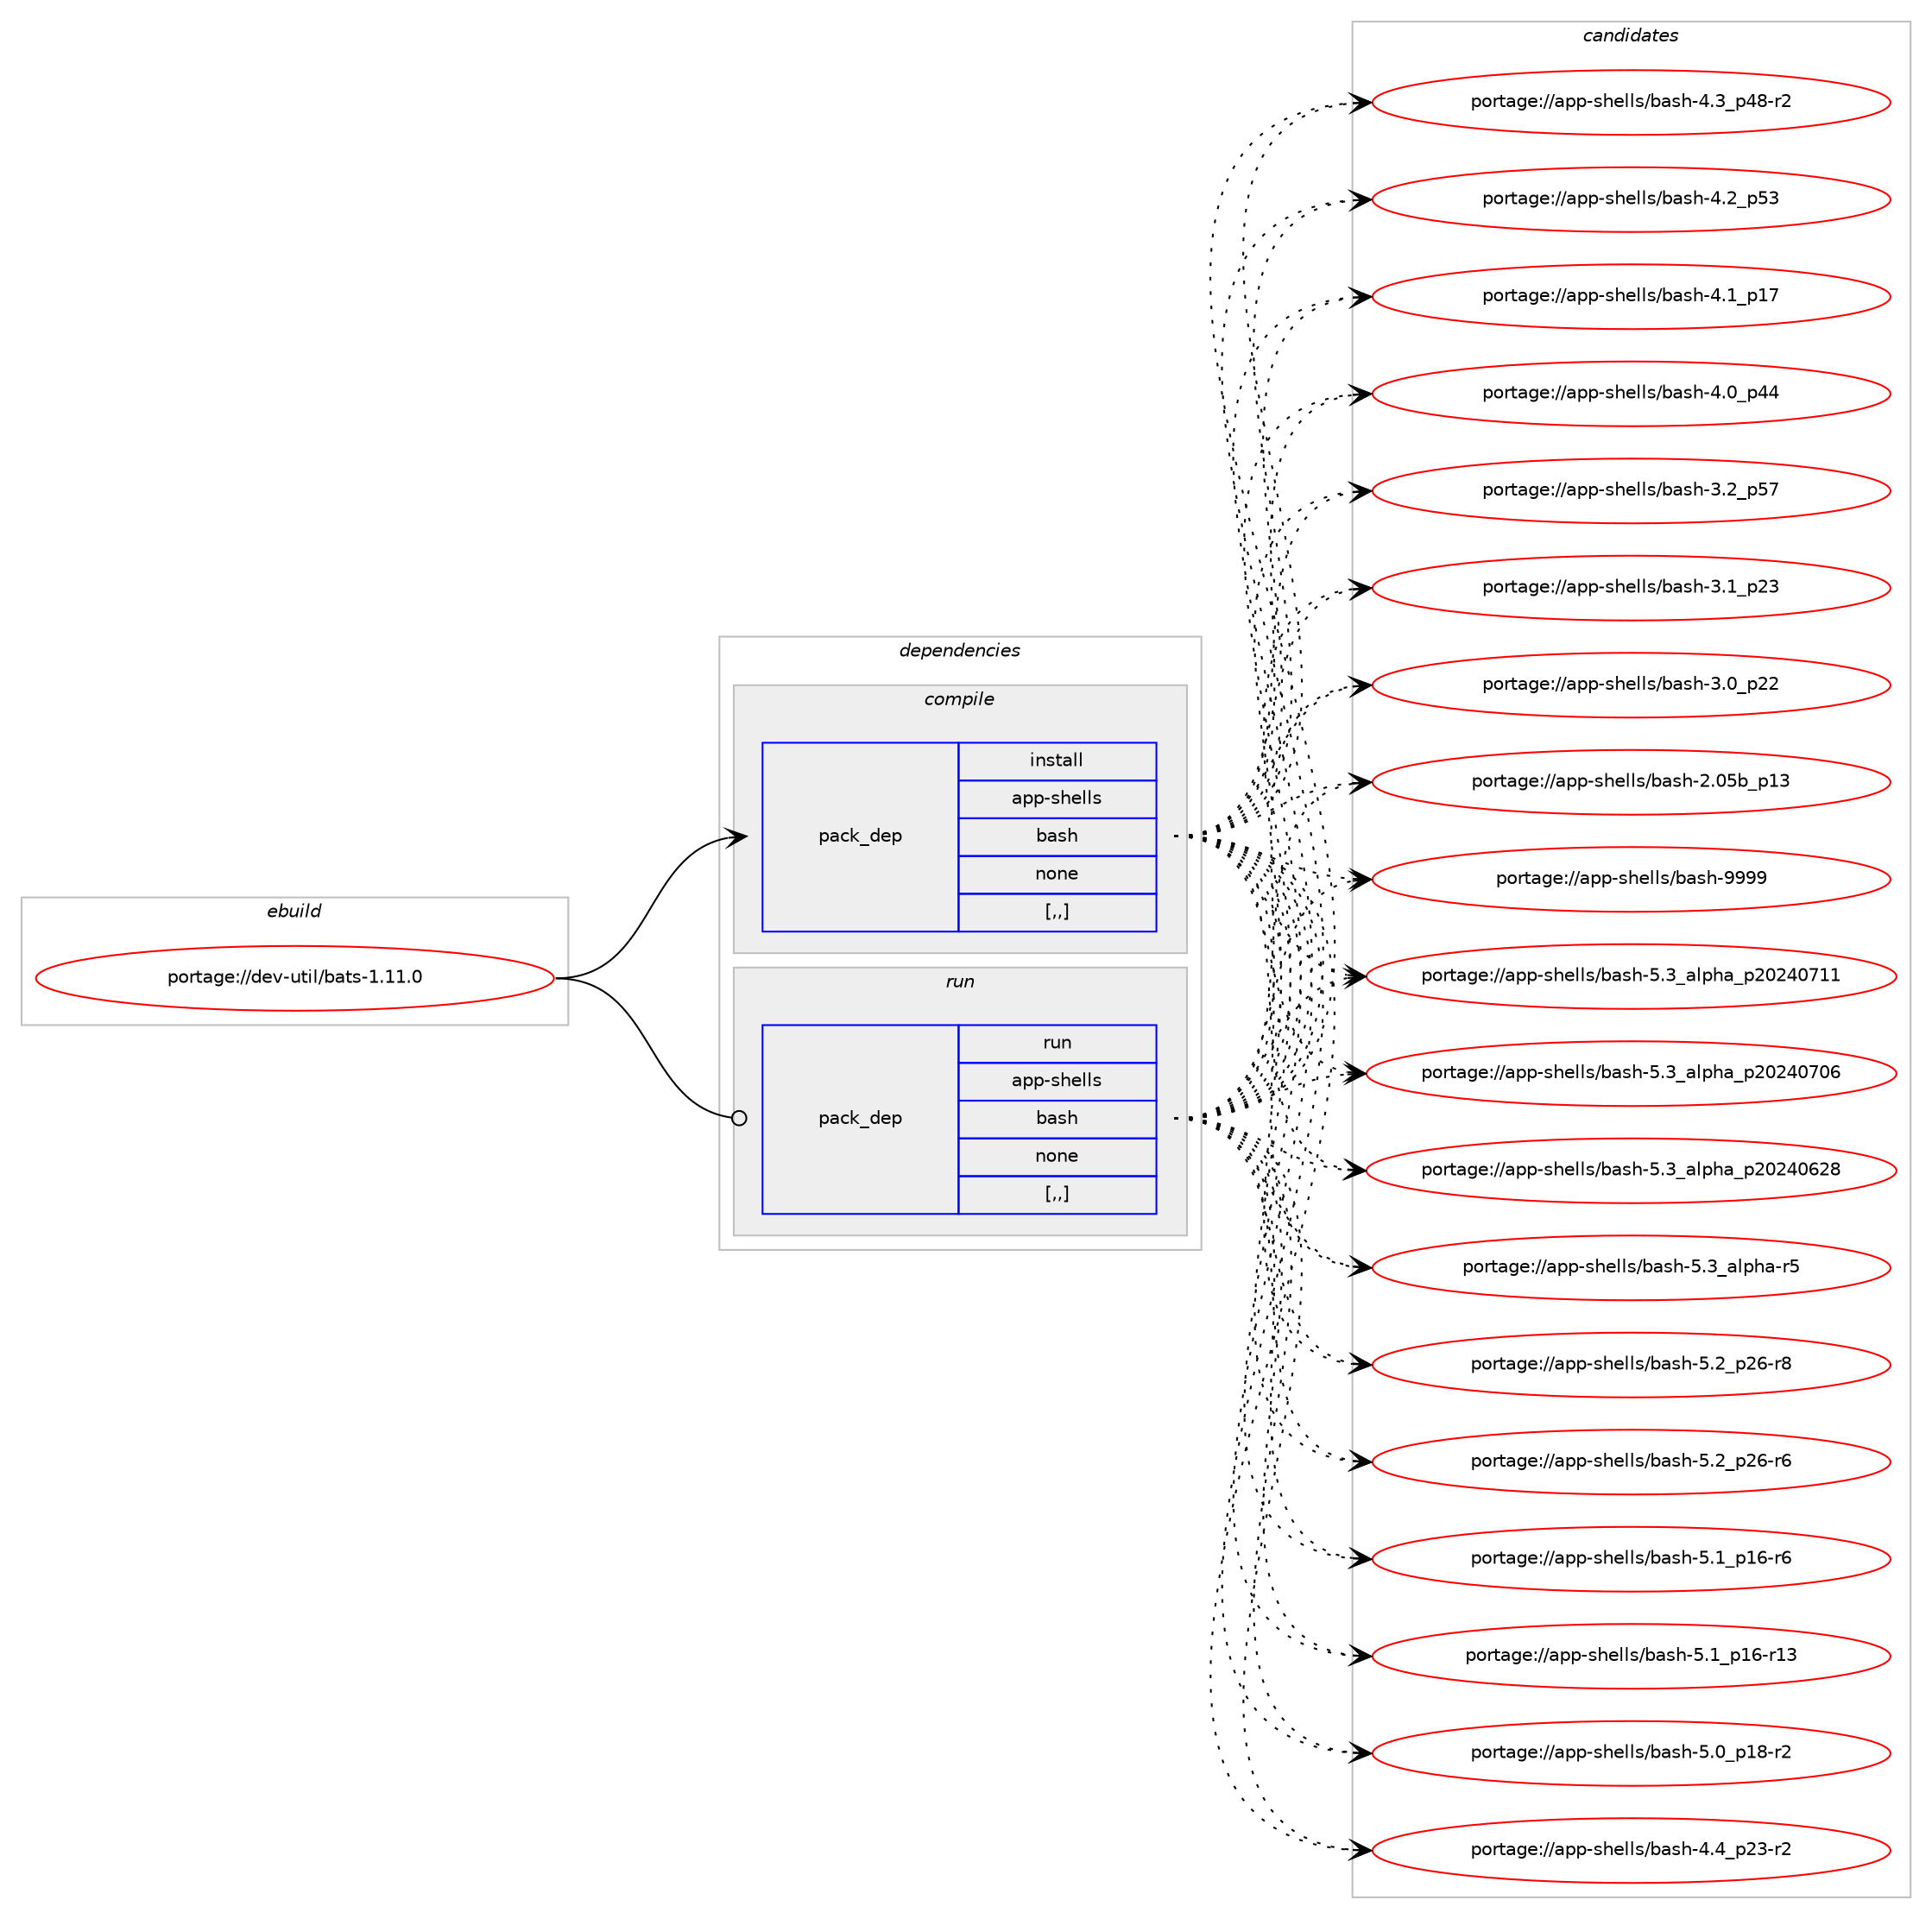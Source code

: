 digraph prolog {

# *************
# Graph options
# *************

newrank=true;
concentrate=true;
compound=true;
graph [rankdir=LR,fontname=Helvetica,fontsize=10,ranksep=1.5];#, ranksep=2.5, nodesep=0.2];
edge  [arrowhead=vee];
node  [fontname=Helvetica,fontsize=10];

# **********
# The ebuild
# **********

subgraph cluster_leftcol {
color=gray;
label=<<i>ebuild</i>>;
id [label="portage://dev-util/bats-1.11.0", color=red, width=4, href="../dev-util/bats-1.11.0.svg"];
}

# ****************
# The dependencies
# ****************

subgraph cluster_midcol {
color=gray;
label=<<i>dependencies</i>>;
subgraph cluster_compile {
fillcolor="#eeeeee";
style=filled;
label=<<i>compile</i>>;
subgraph pack149584 {
dependency210036 [label=<<TABLE BORDER="0" CELLBORDER="1" CELLSPACING="0" CELLPADDING="4" WIDTH="220"><TR><TD ROWSPAN="6" CELLPADDING="30">pack_dep</TD></TR><TR><TD WIDTH="110">install</TD></TR><TR><TD>app-shells</TD></TR><TR><TD>bash</TD></TR><TR><TD>none</TD></TR><TR><TD>[,,]</TD></TR></TABLE>>, shape=none, color=blue];
}
id:e -> dependency210036:w [weight=20,style="solid",arrowhead="vee"];
}
subgraph cluster_compileandrun {
fillcolor="#eeeeee";
style=filled;
label=<<i>compile and run</i>>;
}
subgraph cluster_run {
fillcolor="#eeeeee";
style=filled;
label=<<i>run</i>>;
subgraph pack149585 {
dependency210037 [label=<<TABLE BORDER="0" CELLBORDER="1" CELLSPACING="0" CELLPADDING="4" WIDTH="220"><TR><TD ROWSPAN="6" CELLPADDING="30">pack_dep</TD></TR><TR><TD WIDTH="110">run</TD></TR><TR><TD>app-shells</TD></TR><TR><TD>bash</TD></TR><TR><TD>none</TD></TR><TR><TD>[,,]</TD></TR></TABLE>>, shape=none, color=blue];
}
id:e -> dependency210037:w [weight=20,style="solid",arrowhead="odot"];
}
}

# **************
# The candidates
# **************

subgraph cluster_choices {
rank=same;
color=gray;
label=<<i>candidates</i>>;

subgraph choice149584 {
color=black;
nodesep=1;
choice97112112451151041011081081154798971151044557575757 [label="portage://app-shells/bash-9999", color=red, width=4,href="../app-shells/bash-9999.svg"];
choice971121124511510410110810811547989711510445534651959710811210497951125048505248554949 [label="portage://app-shells/bash-5.3_alpha_p20240711", color=red, width=4,href="../app-shells/bash-5.3_alpha_p20240711.svg"];
choice971121124511510410110810811547989711510445534651959710811210497951125048505248554854 [label="portage://app-shells/bash-5.3_alpha_p20240706", color=red, width=4,href="../app-shells/bash-5.3_alpha_p20240706.svg"];
choice971121124511510410110810811547989711510445534651959710811210497951125048505248545056 [label="portage://app-shells/bash-5.3_alpha_p20240628", color=red, width=4,href="../app-shells/bash-5.3_alpha_p20240628.svg"];
choice9711211245115104101108108115479897115104455346519597108112104974511453 [label="portage://app-shells/bash-5.3_alpha-r5", color=red, width=4,href="../app-shells/bash-5.3_alpha-r5.svg"];
choice9711211245115104101108108115479897115104455346509511250544511456 [label="portage://app-shells/bash-5.2_p26-r8", color=red, width=4,href="../app-shells/bash-5.2_p26-r8.svg"];
choice9711211245115104101108108115479897115104455346509511250544511454 [label="portage://app-shells/bash-5.2_p26-r6", color=red, width=4,href="../app-shells/bash-5.2_p26-r6.svg"];
choice9711211245115104101108108115479897115104455346499511249544511454 [label="portage://app-shells/bash-5.1_p16-r6", color=red, width=4,href="../app-shells/bash-5.1_p16-r6.svg"];
choice971121124511510410110810811547989711510445534649951124954451144951 [label="portage://app-shells/bash-5.1_p16-r13", color=red, width=4,href="../app-shells/bash-5.1_p16-r13.svg"];
choice9711211245115104101108108115479897115104455346489511249564511450 [label="portage://app-shells/bash-5.0_p18-r2", color=red, width=4,href="../app-shells/bash-5.0_p18-r2.svg"];
choice9711211245115104101108108115479897115104455246529511250514511450 [label="portage://app-shells/bash-4.4_p23-r2", color=red, width=4,href="../app-shells/bash-4.4_p23-r2.svg"];
choice9711211245115104101108108115479897115104455246519511252564511450 [label="portage://app-shells/bash-4.3_p48-r2", color=red, width=4,href="../app-shells/bash-4.3_p48-r2.svg"];
choice971121124511510410110810811547989711510445524650951125351 [label="portage://app-shells/bash-4.2_p53", color=red, width=4,href="../app-shells/bash-4.2_p53.svg"];
choice971121124511510410110810811547989711510445524649951124955 [label="portage://app-shells/bash-4.1_p17", color=red, width=4,href="../app-shells/bash-4.1_p17.svg"];
choice971121124511510410110810811547989711510445524648951125252 [label="portage://app-shells/bash-4.0_p44", color=red, width=4,href="../app-shells/bash-4.0_p44.svg"];
choice971121124511510410110810811547989711510445514650951125355 [label="portage://app-shells/bash-3.2_p57", color=red, width=4,href="../app-shells/bash-3.2_p57.svg"];
choice971121124511510410110810811547989711510445514649951125051 [label="portage://app-shells/bash-3.1_p23", color=red, width=4,href="../app-shells/bash-3.1_p23.svg"];
choice971121124511510410110810811547989711510445514648951125050 [label="portage://app-shells/bash-3.0_p22", color=red, width=4,href="../app-shells/bash-3.0_p22.svg"];
choice9711211245115104101108108115479897115104455046485398951124951 [label="portage://app-shells/bash-2.05b_p13", color=red, width=4,href="../app-shells/bash-2.05b_p13.svg"];
dependency210036:e -> choice97112112451151041011081081154798971151044557575757:w [style=dotted,weight="100"];
dependency210036:e -> choice971121124511510410110810811547989711510445534651959710811210497951125048505248554949:w [style=dotted,weight="100"];
dependency210036:e -> choice971121124511510410110810811547989711510445534651959710811210497951125048505248554854:w [style=dotted,weight="100"];
dependency210036:e -> choice971121124511510410110810811547989711510445534651959710811210497951125048505248545056:w [style=dotted,weight="100"];
dependency210036:e -> choice9711211245115104101108108115479897115104455346519597108112104974511453:w [style=dotted,weight="100"];
dependency210036:e -> choice9711211245115104101108108115479897115104455346509511250544511456:w [style=dotted,weight="100"];
dependency210036:e -> choice9711211245115104101108108115479897115104455346509511250544511454:w [style=dotted,weight="100"];
dependency210036:e -> choice9711211245115104101108108115479897115104455346499511249544511454:w [style=dotted,weight="100"];
dependency210036:e -> choice971121124511510410110810811547989711510445534649951124954451144951:w [style=dotted,weight="100"];
dependency210036:e -> choice9711211245115104101108108115479897115104455346489511249564511450:w [style=dotted,weight="100"];
dependency210036:e -> choice9711211245115104101108108115479897115104455246529511250514511450:w [style=dotted,weight="100"];
dependency210036:e -> choice9711211245115104101108108115479897115104455246519511252564511450:w [style=dotted,weight="100"];
dependency210036:e -> choice971121124511510410110810811547989711510445524650951125351:w [style=dotted,weight="100"];
dependency210036:e -> choice971121124511510410110810811547989711510445524649951124955:w [style=dotted,weight="100"];
dependency210036:e -> choice971121124511510410110810811547989711510445524648951125252:w [style=dotted,weight="100"];
dependency210036:e -> choice971121124511510410110810811547989711510445514650951125355:w [style=dotted,weight="100"];
dependency210036:e -> choice971121124511510410110810811547989711510445514649951125051:w [style=dotted,weight="100"];
dependency210036:e -> choice971121124511510410110810811547989711510445514648951125050:w [style=dotted,weight="100"];
dependency210036:e -> choice9711211245115104101108108115479897115104455046485398951124951:w [style=dotted,weight="100"];
}
subgraph choice149585 {
color=black;
nodesep=1;
choice97112112451151041011081081154798971151044557575757 [label="portage://app-shells/bash-9999", color=red, width=4,href="../app-shells/bash-9999.svg"];
choice971121124511510410110810811547989711510445534651959710811210497951125048505248554949 [label="portage://app-shells/bash-5.3_alpha_p20240711", color=red, width=4,href="../app-shells/bash-5.3_alpha_p20240711.svg"];
choice971121124511510410110810811547989711510445534651959710811210497951125048505248554854 [label="portage://app-shells/bash-5.3_alpha_p20240706", color=red, width=4,href="../app-shells/bash-5.3_alpha_p20240706.svg"];
choice971121124511510410110810811547989711510445534651959710811210497951125048505248545056 [label="portage://app-shells/bash-5.3_alpha_p20240628", color=red, width=4,href="../app-shells/bash-5.3_alpha_p20240628.svg"];
choice9711211245115104101108108115479897115104455346519597108112104974511453 [label="portage://app-shells/bash-5.3_alpha-r5", color=red, width=4,href="../app-shells/bash-5.3_alpha-r5.svg"];
choice9711211245115104101108108115479897115104455346509511250544511456 [label="portage://app-shells/bash-5.2_p26-r8", color=red, width=4,href="../app-shells/bash-5.2_p26-r8.svg"];
choice9711211245115104101108108115479897115104455346509511250544511454 [label="portage://app-shells/bash-5.2_p26-r6", color=red, width=4,href="../app-shells/bash-5.2_p26-r6.svg"];
choice9711211245115104101108108115479897115104455346499511249544511454 [label="portage://app-shells/bash-5.1_p16-r6", color=red, width=4,href="../app-shells/bash-5.1_p16-r6.svg"];
choice971121124511510410110810811547989711510445534649951124954451144951 [label="portage://app-shells/bash-5.1_p16-r13", color=red, width=4,href="../app-shells/bash-5.1_p16-r13.svg"];
choice9711211245115104101108108115479897115104455346489511249564511450 [label="portage://app-shells/bash-5.0_p18-r2", color=red, width=4,href="../app-shells/bash-5.0_p18-r2.svg"];
choice9711211245115104101108108115479897115104455246529511250514511450 [label="portage://app-shells/bash-4.4_p23-r2", color=red, width=4,href="../app-shells/bash-4.4_p23-r2.svg"];
choice9711211245115104101108108115479897115104455246519511252564511450 [label="portage://app-shells/bash-4.3_p48-r2", color=red, width=4,href="../app-shells/bash-4.3_p48-r2.svg"];
choice971121124511510410110810811547989711510445524650951125351 [label="portage://app-shells/bash-4.2_p53", color=red, width=4,href="../app-shells/bash-4.2_p53.svg"];
choice971121124511510410110810811547989711510445524649951124955 [label="portage://app-shells/bash-4.1_p17", color=red, width=4,href="../app-shells/bash-4.1_p17.svg"];
choice971121124511510410110810811547989711510445524648951125252 [label="portage://app-shells/bash-4.0_p44", color=red, width=4,href="../app-shells/bash-4.0_p44.svg"];
choice971121124511510410110810811547989711510445514650951125355 [label="portage://app-shells/bash-3.2_p57", color=red, width=4,href="../app-shells/bash-3.2_p57.svg"];
choice971121124511510410110810811547989711510445514649951125051 [label="portage://app-shells/bash-3.1_p23", color=red, width=4,href="../app-shells/bash-3.1_p23.svg"];
choice971121124511510410110810811547989711510445514648951125050 [label="portage://app-shells/bash-3.0_p22", color=red, width=4,href="../app-shells/bash-3.0_p22.svg"];
choice9711211245115104101108108115479897115104455046485398951124951 [label="portage://app-shells/bash-2.05b_p13", color=red, width=4,href="../app-shells/bash-2.05b_p13.svg"];
dependency210037:e -> choice97112112451151041011081081154798971151044557575757:w [style=dotted,weight="100"];
dependency210037:e -> choice971121124511510410110810811547989711510445534651959710811210497951125048505248554949:w [style=dotted,weight="100"];
dependency210037:e -> choice971121124511510410110810811547989711510445534651959710811210497951125048505248554854:w [style=dotted,weight="100"];
dependency210037:e -> choice971121124511510410110810811547989711510445534651959710811210497951125048505248545056:w [style=dotted,weight="100"];
dependency210037:e -> choice9711211245115104101108108115479897115104455346519597108112104974511453:w [style=dotted,weight="100"];
dependency210037:e -> choice9711211245115104101108108115479897115104455346509511250544511456:w [style=dotted,weight="100"];
dependency210037:e -> choice9711211245115104101108108115479897115104455346509511250544511454:w [style=dotted,weight="100"];
dependency210037:e -> choice9711211245115104101108108115479897115104455346499511249544511454:w [style=dotted,weight="100"];
dependency210037:e -> choice971121124511510410110810811547989711510445534649951124954451144951:w [style=dotted,weight="100"];
dependency210037:e -> choice9711211245115104101108108115479897115104455346489511249564511450:w [style=dotted,weight="100"];
dependency210037:e -> choice9711211245115104101108108115479897115104455246529511250514511450:w [style=dotted,weight="100"];
dependency210037:e -> choice9711211245115104101108108115479897115104455246519511252564511450:w [style=dotted,weight="100"];
dependency210037:e -> choice971121124511510410110810811547989711510445524650951125351:w [style=dotted,weight="100"];
dependency210037:e -> choice971121124511510410110810811547989711510445524649951124955:w [style=dotted,weight="100"];
dependency210037:e -> choice971121124511510410110810811547989711510445524648951125252:w [style=dotted,weight="100"];
dependency210037:e -> choice971121124511510410110810811547989711510445514650951125355:w [style=dotted,weight="100"];
dependency210037:e -> choice971121124511510410110810811547989711510445514649951125051:w [style=dotted,weight="100"];
dependency210037:e -> choice971121124511510410110810811547989711510445514648951125050:w [style=dotted,weight="100"];
dependency210037:e -> choice9711211245115104101108108115479897115104455046485398951124951:w [style=dotted,weight="100"];
}
}

}
